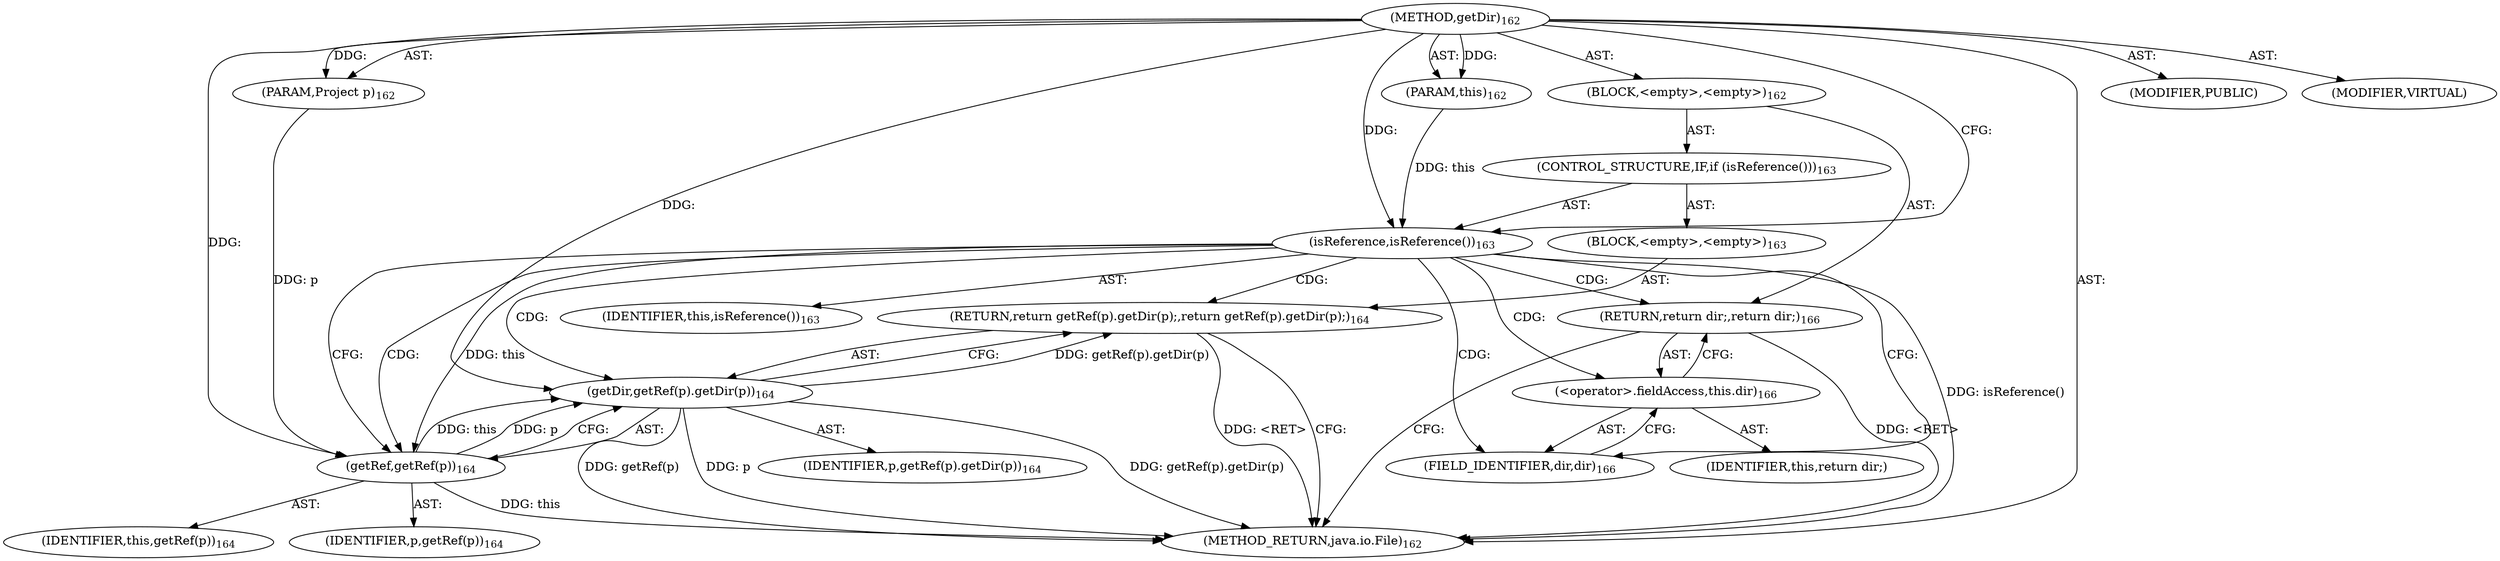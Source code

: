 digraph "getDir" {  
"111669149700" [label = <(METHOD,getDir)<SUB>162</SUB>> ]
"115964116994" [label = <(PARAM,this)<SUB>162</SUB>> ]
"115964117045" [label = <(PARAM,Project p)<SUB>162</SUB>> ]
"25769803784" [label = <(BLOCK,&lt;empty&gt;,&lt;empty&gt;)<SUB>162</SUB>> ]
"47244640260" [label = <(CONTROL_STRUCTURE,IF,if (isReference()))<SUB>163</SUB>> ]
"30064771162" [label = <(isReference,isReference())<SUB>163</SUB>> ]
"68719476743" [label = <(IDENTIFIER,this,isReference())<SUB>163</SUB>> ]
"25769803785" [label = <(BLOCK,&lt;empty&gt;,&lt;empty&gt;)<SUB>163</SUB>> ]
"146028888064" [label = <(RETURN,return getRef(p).getDir(p);,return getRef(p).getDir(p);)<SUB>164</SUB>> ]
"30064771163" [label = <(getDir,getRef(p).getDir(p))<SUB>164</SUB>> ]
"30064771164" [label = <(getRef,getRef(p))<SUB>164</SUB>> ]
"68719476744" [label = <(IDENTIFIER,this,getRef(p))<SUB>164</SUB>> ]
"68719476885" [label = <(IDENTIFIER,p,getRef(p))<SUB>164</SUB>> ]
"68719476886" [label = <(IDENTIFIER,p,getRef(p).getDir(p))<SUB>164</SUB>> ]
"146028888065" [label = <(RETURN,return dir;,return dir;)<SUB>166</SUB>> ]
"30064771165" [label = <(&lt;operator&gt;.fieldAccess,this.dir)<SUB>166</SUB>> ]
"68719476887" [label = <(IDENTIFIER,this,return dir;)> ]
"55834574885" [label = <(FIELD_IDENTIFIER,dir,dir)<SUB>166</SUB>> ]
"133143986191" [label = <(MODIFIER,PUBLIC)> ]
"133143986192" [label = <(MODIFIER,VIRTUAL)> ]
"128849018884" [label = <(METHOD_RETURN,java.io.File)<SUB>162</SUB>> ]
  "111669149700" -> "115964116994"  [ label = "AST: "] 
  "111669149700" -> "115964117045"  [ label = "AST: "] 
  "111669149700" -> "25769803784"  [ label = "AST: "] 
  "111669149700" -> "133143986191"  [ label = "AST: "] 
  "111669149700" -> "133143986192"  [ label = "AST: "] 
  "111669149700" -> "128849018884"  [ label = "AST: "] 
  "25769803784" -> "47244640260"  [ label = "AST: "] 
  "25769803784" -> "146028888065"  [ label = "AST: "] 
  "47244640260" -> "30064771162"  [ label = "AST: "] 
  "47244640260" -> "25769803785"  [ label = "AST: "] 
  "30064771162" -> "68719476743"  [ label = "AST: "] 
  "25769803785" -> "146028888064"  [ label = "AST: "] 
  "146028888064" -> "30064771163"  [ label = "AST: "] 
  "30064771163" -> "30064771164"  [ label = "AST: "] 
  "30064771163" -> "68719476886"  [ label = "AST: "] 
  "30064771164" -> "68719476744"  [ label = "AST: "] 
  "30064771164" -> "68719476885"  [ label = "AST: "] 
  "146028888065" -> "30064771165"  [ label = "AST: "] 
  "30064771165" -> "68719476887"  [ label = "AST: "] 
  "30064771165" -> "55834574885"  [ label = "AST: "] 
  "146028888065" -> "128849018884"  [ label = "CFG: "] 
  "30064771162" -> "30064771164"  [ label = "CFG: "] 
  "30064771162" -> "55834574885"  [ label = "CFG: "] 
  "30064771165" -> "146028888065"  [ label = "CFG: "] 
  "146028888064" -> "128849018884"  [ label = "CFG: "] 
  "55834574885" -> "30064771165"  [ label = "CFG: "] 
  "30064771163" -> "146028888064"  [ label = "CFG: "] 
  "30064771164" -> "30064771163"  [ label = "CFG: "] 
  "111669149700" -> "30064771162"  [ label = "CFG: "] 
  "146028888064" -> "128849018884"  [ label = "DDG: &lt;RET&gt;"] 
  "146028888065" -> "128849018884"  [ label = "DDG: &lt;RET&gt;"] 
  "30064771162" -> "128849018884"  [ label = "DDG: isReference()"] 
  "30064771164" -> "128849018884"  [ label = "DDG: this"] 
  "30064771163" -> "128849018884"  [ label = "DDG: getRef(p)"] 
  "30064771163" -> "128849018884"  [ label = "DDG: p"] 
  "30064771163" -> "128849018884"  [ label = "DDG: getRef(p).getDir(p)"] 
  "111669149700" -> "115964116994"  [ label = "DDG: "] 
  "111669149700" -> "115964117045"  [ label = "DDG: "] 
  "115964116994" -> "30064771162"  [ label = "DDG: this"] 
  "111669149700" -> "30064771162"  [ label = "DDG: "] 
  "30064771163" -> "146028888064"  [ label = "DDG: getRef(p).getDir(p)"] 
  "30064771164" -> "30064771163"  [ label = "DDG: this"] 
  "30064771164" -> "30064771163"  [ label = "DDG: p"] 
  "111669149700" -> "30064771163"  [ label = "DDG: "] 
  "30064771162" -> "30064771164"  [ label = "DDG: this"] 
  "111669149700" -> "30064771164"  [ label = "DDG: "] 
  "115964117045" -> "30064771164"  [ label = "DDG: p"] 
  "30064771162" -> "55834574885"  [ label = "CDG: "] 
  "30064771162" -> "146028888064"  [ label = "CDG: "] 
  "30064771162" -> "146028888065"  [ label = "CDG: "] 
  "30064771162" -> "30064771164"  [ label = "CDG: "] 
  "30064771162" -> "30064771165"  [ label = "CDG: "] 
  "30064771162" -> "30064771163"  [ label = "CDG: "] 
}

